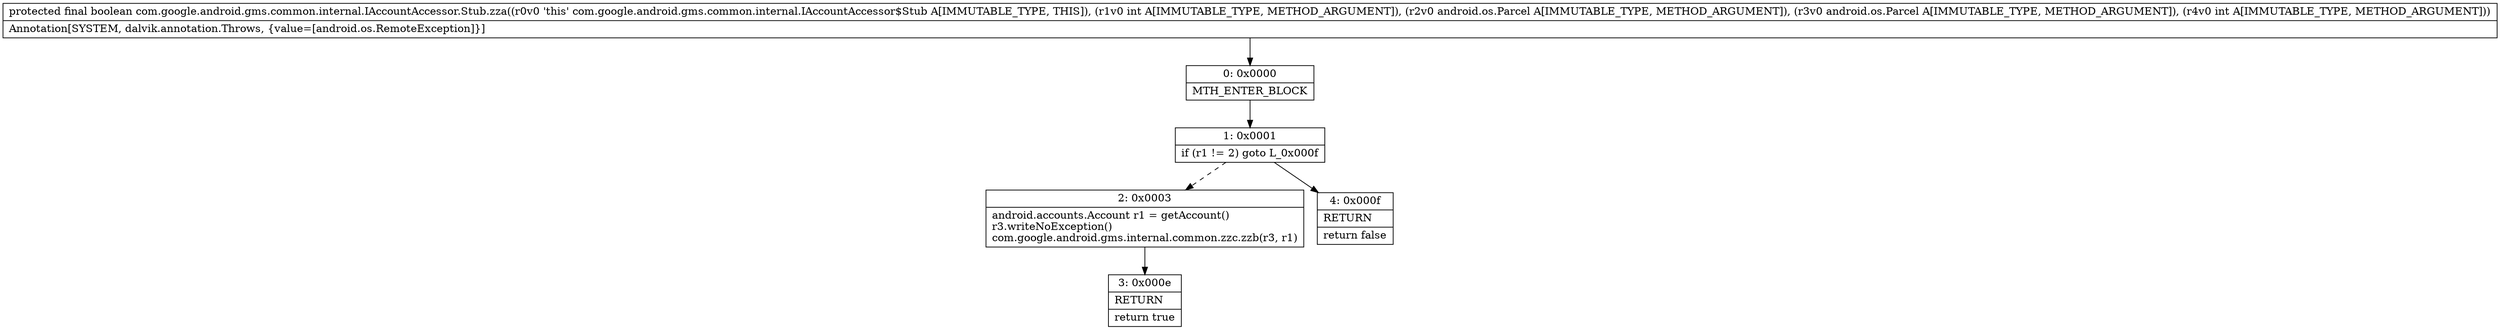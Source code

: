 digraph "CFG forcom.google.android.gms.common.internal.IAccountAccessor.Stub.zza(ILandroid\/os\/Parcel;Landroid\/os\/Parcel;I)Z" {
Node_0 [shape=record,label="{0\:\ 0x0000|MTH_ENTER_BLOCK\l}"];
Node_1 [shape=record,label="{1\:\ 0x0001|if (r1 != 2) goto L_0x000f\l}"];
Node_2 [shape=record,label="{2\:\ 0x0003|android.accounts.Account r1 = getAccount()\lr3.writeNoException()\lcom.google.android.gms.internal.common.zzc.zzb(r3, r1)\l}"];
Node_3 [shape=record,label="{3\:\ 0x000e|RETURN\l|return true\l}"];
Node_4 [shape=record,label="{4\:\ 0x000f|RETURN\l|return false\l}"];
MethodNode[shape=record,label="{protected final boolean com.google.android.gms.common.internal.IAccountAccessor.Stub.zza((r0v0 'this' com.google.android.gms.common.internal.IAccountAccessor$Stub A[IMMUTABLE_TYPE, THIS]), (r1v0 int A[IMMUTABLE_TYPE, METHOD_ARGUMENT]), (r2v0 android.os.Parcel A[IMMUTABLE_TYPE, METHOD_ARGUMENT]), (r3v0 android.os.Parcel A[IMMUTABLE_TYPE, METHOD_ARGUMENT]), (r4v0 int A[IMMUTABLE_TYPE, METHOD_ARGUMENT]))  | Annotation[SYSTEM, dalvik.annotation.Throws, \{value=[android.os.RemoteException]\}]\l}"];
MethodNode -> Node_0;
Node_0 -> Node_1;
Node_1 -> Node_2[style=dashed];
Node_1 -> Node_4;
Node_2 -> Node_3;
}

